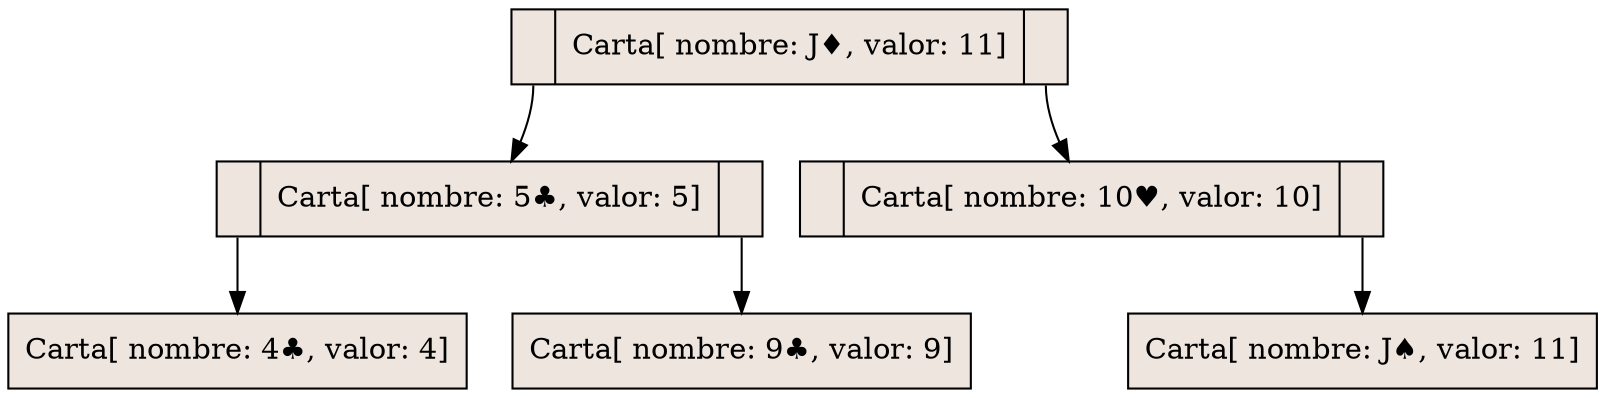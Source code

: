 digraph grafica{
rankdir=TB;
node [shape = record, style=filled, fillcolor=seashell2];
nodo31 [ label ="<C0>|Carta[ nombre:  J♦, valor: 11] |<C1>"];
nodo5 [ label ="<C0>|Carta[ nombre:  5♣, valor: 5] |<C1>"];
nodo4 [ label ="Carta[ nombre:  4♣, valor: 4] "];
nodo5:C0->nodo4
nodo9 [ label ="Carta[ nombre:  9♣, valor: 9] "];
nodo5:C1->nodo9
nodo31:C0->nodo5
nodo50 [ label ="<C0>|Carta[ nombre:  10♥, valor: 10] |<C1>"];
nodo71 [ label ="Carta[ nombre:  J♠, valor: 11] "];
nodo50:C1->nodo71
nodo31:C1->nodo50
}
